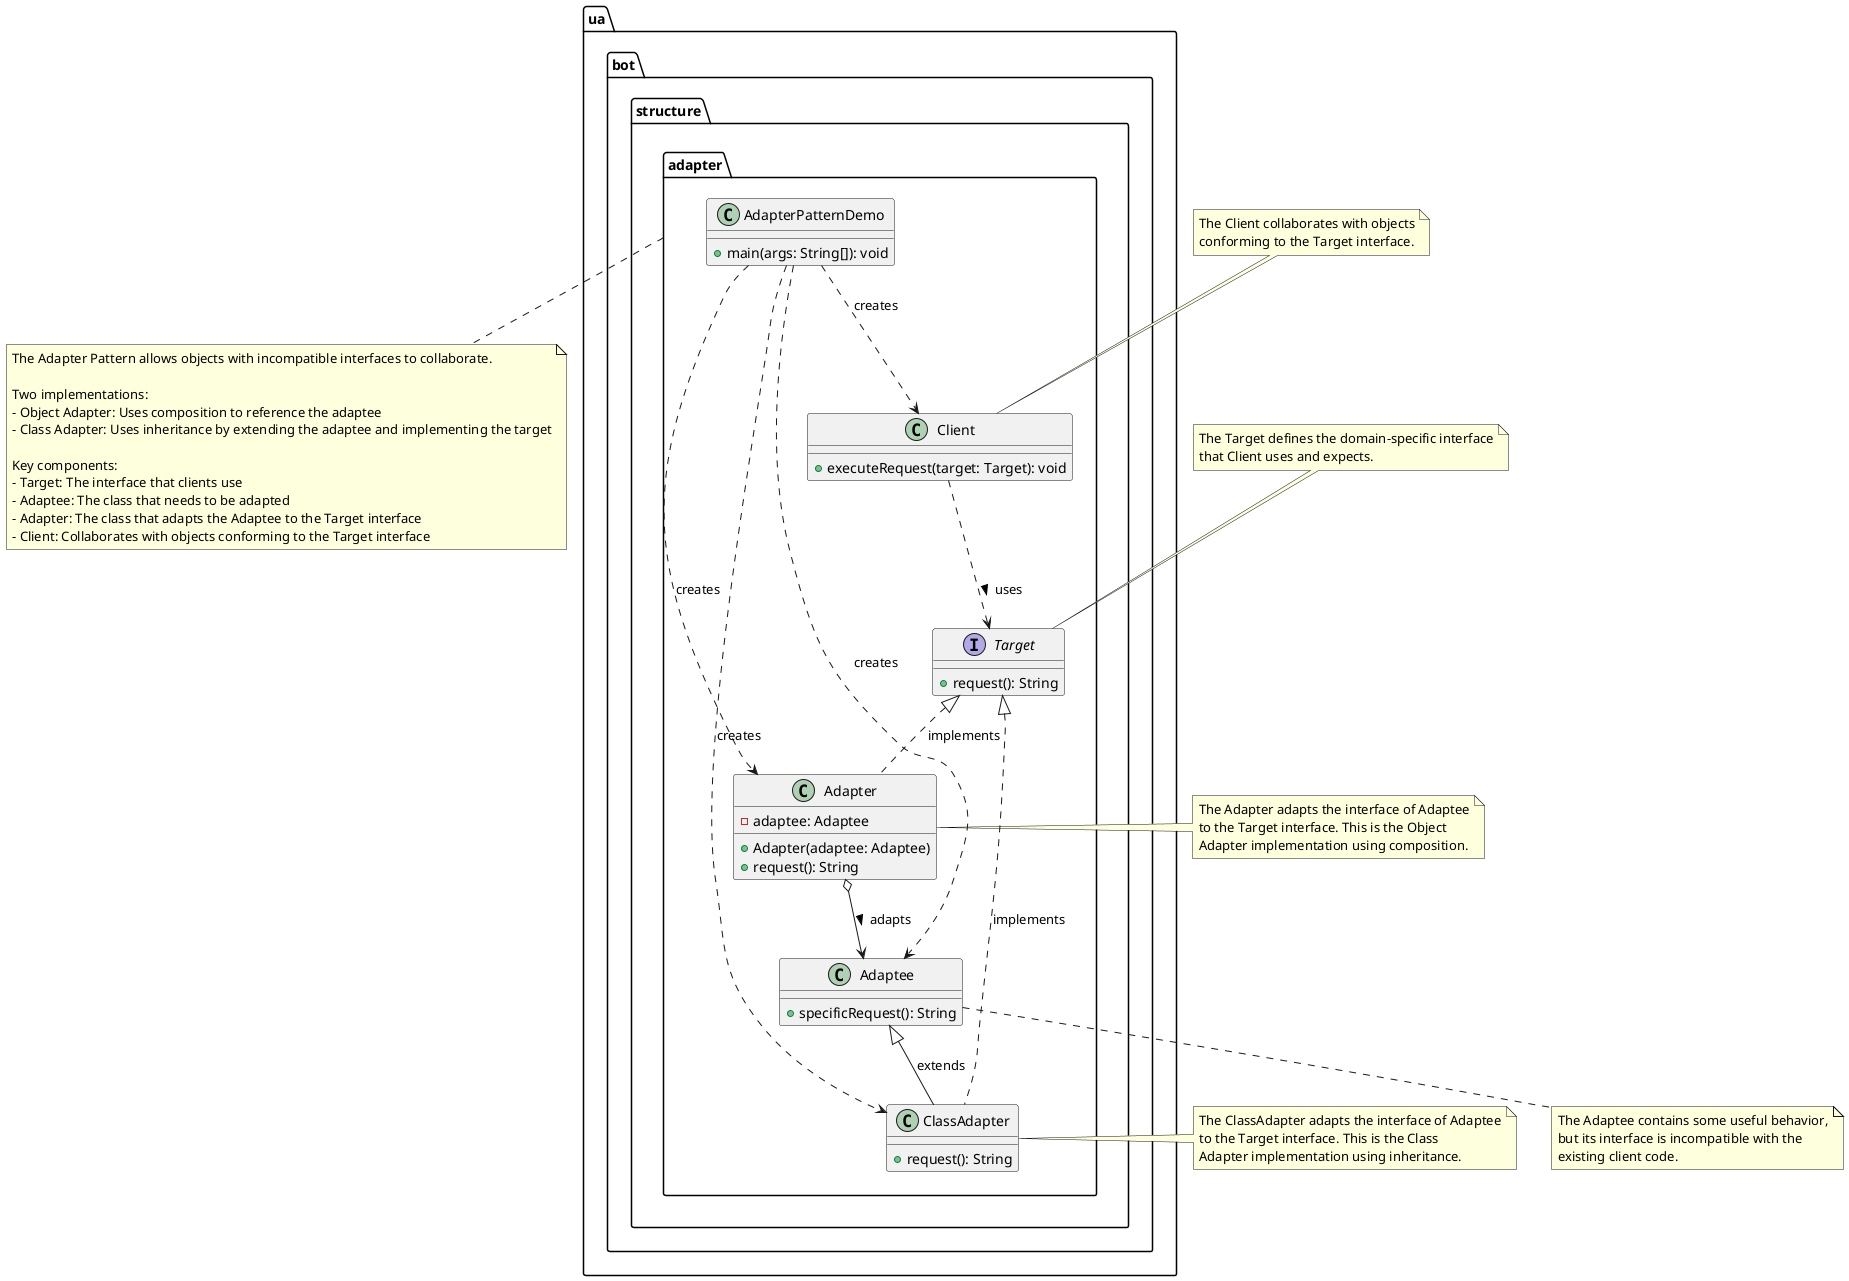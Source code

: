 @startuml Adapter Pattern

package "ua.bot.structure.adapter" {
    ' Target interface
    interface "Target" {
        +request(): String
    }
    
    ' Adaptee class
    class "Adaptee" {
        +specificRequest(): String
    }
    
    ' Object Adapter class
    class "Adapter" {
        -adaptee: Adaptee
        +Adapter(adaptee: Adaptee)
        +request(): String
    }
    
    ' Class Adapter
    class "ClassAdapter" {
        +request(): String
    }
    
    ' Client class
    class "Client" {
        +executeRequest(target: Target): void
    }
    
    ' Demo class
    class "AdapterPatternDemo" {
        +main(args: String[]): void
    }
    
    ' Object Adapter relationships
    Target <|.. Adapter : implements
    Adapter o--> Adaptee : adapts >
    
    ' Class Adapter relationships
    Target <|.. ClassAdapter : implements
    Adaptee <|-- ClassAdapter : extends
    
    ' Client relationships
    Client ..> Target : uses >
    AdapterPatternDemo ..> Client : creates
    AdapterPatternDemo ..> Adapter : creates
    AdapterPatternDemo ..> ClassAdapter : creates
    AdapterPatternDemo ..> Adaptee : creates
}

note top of Target
  The Target defines the domain-specific interface
  that Client uses and expects.
end note

note bottom of Adaptee
  The Adaptee contains some useful behavior,
  but its interface is incompatible with the
  existing client code.
end note

note right of Adapter
  The Adapter adapts the interface of Adaptee
  to the Target interface. This is the Object
  Adapter implementation using composition.
end note

note right of ClassAdapter
  The ClassAdapter adapts the interface of Adaptee
  to the Target interface. This is the Class
  Adapter implementation using inheritance.
end note

note top of Client
  The Client collaborates with objects
  conforming to the Target interface.
end note

note bottom of ua.bot.structure.adapter
  The Adapter Pattern allows objects with incompatible interfaces to collaborate.
  
  Two implementations:
  - Object Adapter: Uses composition to reference the adaptee
  - Class Adapter: Uses inheritance by extending the adaptee and implementing the target
  
  Key components:
  - Target: The interface that clients use
  - Adaptee: The class that needs to be adapted
  - Adapter: The class that adapts the Adaptee to the Target interface
  - Client: Collaborates with objects conforming to the Target interface
end note

@enduml
